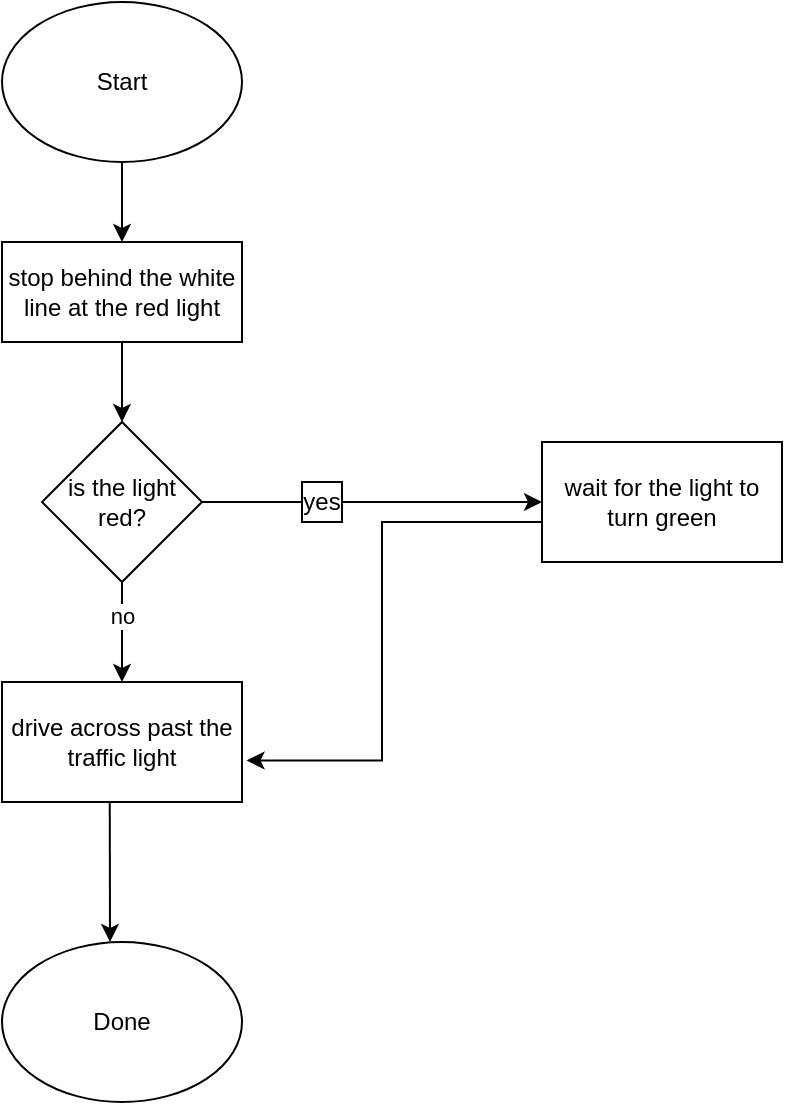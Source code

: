 <mxfile version="15.5.8" type="github">
  <diagram id="C5RBs43oDa-KdzZeNtuy" name="Page-1">
    <mxGraphModel dx="2324" dy="2005" grid="1" gridSize="10" guides="1" tooltips="1" connect="1" arrows="1" fold="1" page="1" pageScale="1" pageWidth="827" pageHeight="1169" math="0" shadow="0">
      <root>
        <mxCell id="WIyWlLk6GJQsqaUBKTNV-0" />
        <mxCell id="WIyWlLk6GJQsqaUBKTNV-1" parent="WIyWlLk6GJQsqaUBKTNV-0" />
        <mxCell id="7nlXbzmbvDEDy_vcGsnb-0" style="edgeStyle=orthogonalEdgeStyle;rounded=0;orthogonalLoop=1;jettySize=auto;html=1;entryX=0.5;entryY=0;entryDx=0;entryDy=0;" edge="1" parent="WIyWlLk6GJQsqaUBKTNV-1" source="7nlXbzmbvDEDy_vcGsnb-1" target="7nlXbzmbvDEDy_vcGsnb-3">
          <mxGeometry relative="1" as="geometry">
            <Array as="points" />
          </mxGeometry>
        </mxCell>
        <mxCell id="7nlXbzmbvDEDy_vcGsnb-1" value="Start" style="ellipse;whiteSpace=wrap;html=1;" vertex="1" parent="WIyWlLk6GJQsqaUBKTNV-1">
          <mxGeometry x="-560" y="-1000" width="120" height="80" as="geometry" />
        </mxCell>
        <mxCell id="7nlXbzmbvDEDy_vcGsnb-2" style="edgeStyle=orthogonalEdgeStyle;rounded=0;orthogonalLoop=1;jettySize=auto;html=1;entryX=0.5;entryY=0;entryDx=0;entryDy=0;" edge="1" parent="WIyWlLk6GJQsqaUBKTNV-1" source="7nlXbzmbvDEDy_vcGsnb-3" target="7nlXbzmbvDEDy_vcGsnb-6">
          <mxGeometry relative="1" as="geometry" />
        </mxCell>
        <mxCell id="7nlXbzmbvDEDy_vcGsnb-3" value="stop behind the white line at the red light" style="rounded=0;whiteSpace=wrap;html=1;" vertex="1" parent="WIyWlLk6GJQsqaUBKTNV-1">
          <mxGeometry x="-560" y="-880" width="120" height="50" as="geometry" />
        </mxCell>
        <mxCell id="7nlXbzmbvDEDy_vcGsnb-4" style="edgeStyle=orthogonalEdgeStyle;rounded=0;orthogonalLoop=1;jettySize=auto;html=1;entryX=0;entryY=0.5;entryDx=0;entryDy=0;" edge="1" parent="WIyWlLk6GJQsqaUBKTNV-1" source="7nlXbzmbvDEDy_vcGsnb-6" target="7nlXbzmbvDEDy_vcGsnb-8">
          <mxGeometry relative="1" as="geometry" />
        </mxCell>
        <mxCell id="7nlXbzmbvDEDy_vcGsnb-5" style="edgeStyle=orthogonalEdgeStyle;rounded=0;orthogonalLoop=1;jettySize=auto;html=1;" edge="1" parent="WIyWlLk6GJQsqaUBKTNV-1" source="7nlXbzmbvDEDy_vcGsnb-6" target="7nlXbzmbvDEDy_vcGsnb-10">
          <mxGeometry relative="1" as="geometry" />
        </mxCell>
        <mxCell id="7nlXbzmbvDEDy_vcGsnb-11" value="no" style="edgeLabel;html=1;align=center;verticalAlign=middle;resizable=0;points=[];" vertex="1" connectable="0" parent="7nlXbzmbvDEDy_vcGsnb-5">
          <mxGeometry x="-0.34" y="-1" relative="1" as="geometry">
            <mxPoint x="1" as="offset" />
          </mxGeometry>
        </mxCell>
        <mxCell id="7nlXbzmbvDEDy_vcGsnb-6" value="is the light red?" style="rhombus;whiteSpace=wrap;html=1;" vertex="1" parent="WIyWlLk6GJQsqaUBKTNV-1">
          <mxGeometry x="-540" y="-790" width="80" height="80" as="geometry" />
        </mxCell>
        <mxCell id="7nlXbzmbvDEDy_vcGsnb-7" style="edgeStyle=orthogonalEdgeStyle;rounded=0;orthogonalLoop=1;jettySize=auto;html=1;entryX=1.019;entryY=0.654;entryDx=0;entryDy=0;entryPerimeter=0;" edge="1" parent="WIyWlLk6GJQsqaUBKTNV-1" source="7nlXbzmbvDEDy_vcGsnb-8" target="7nlXbzmbvDEDy_vcGsnb-10">
          <mxGeometry relative="1" as="geometry">
            <mxPoint x="-410" y="-620" as="targetPoint" />
            <Array as="points">
              <mxPoint x="-370" y="-740" />
              <mxPoint x="-370" y="-621" />
            </Array>
          </mxGeometry>
        </mxCell>
        <mxCell id="7nlXbzmbvDEDy_vcGsnb-8" value="wait for the light to turn green" style="rounded=0;whiteSpace=wrap;html=1;" vertex="1" parent="WIyWlLk6GJQsqaUBKTNV-1">
          <mxGeometry x="-290" y="-780" width="120" height="60" as="geometry" />
        </mxCell>
        <mxCell id="7nlXbzmbvDEDy_vcGsnb-9" value="yes" style="rounded=0;whiteSpace=wrap;html=1;" vertex="1" parent="WIyWlLk6GJQsqaUBKTNV-1">
          <mxGeometry x="-410" y="-760" width="20" height="20" as="geometry" />
        </mxCell>
        <mxCell id="7nlXbzmbvDEDy_vcGsnb-10" value="drive across past the traffic light" style="rounded=0;whiteSpace=wrap;html=1;" vertex="1" parent="WIyWlLk6GJQsqaUBKTNV-1">
          <mxGeometry x="-560" y="-660" width="120" height="60" as="geometry" />
        </mxCell>
        <mxCell id="7nlXbzmbvDEDy_vcGsnb-12" value="Done" style="ellipse;whiteSpace=wrap;html=1;" vertex="1" parent="WIyWlLk6GJQsqaUBKTNV-1">
          <mxGeometry x="-560" y="-530" width="120" height="80" as="geometry" />
        </mxCell>
        <mxCell id="7nlXbzmbvDEDy_vcGsnb-13" value="" style="endArrow=classic;html=1;rounded=0;exitX=0.449;exitY=1.004;exitDx=0;exitDy=0;exitPerimeter=0;" edge="1" parent="WIyWlLk6GJQsqaUBKTNV-1" source="7nlXbzmbvDEDy_vcGsnb-10">
          <mxGeometry width="50" height="50" relative="1" as="geometry">
            <mxPoint x="-30" y="-670" as="sourcePoint" />
            <mxPoint x="-506" y="-530" as="targetPoint" />
          </mxGeometry>
        </mxCell>
      </root>
    </mxGraphModel>
  </diagram>
</mxfile>
